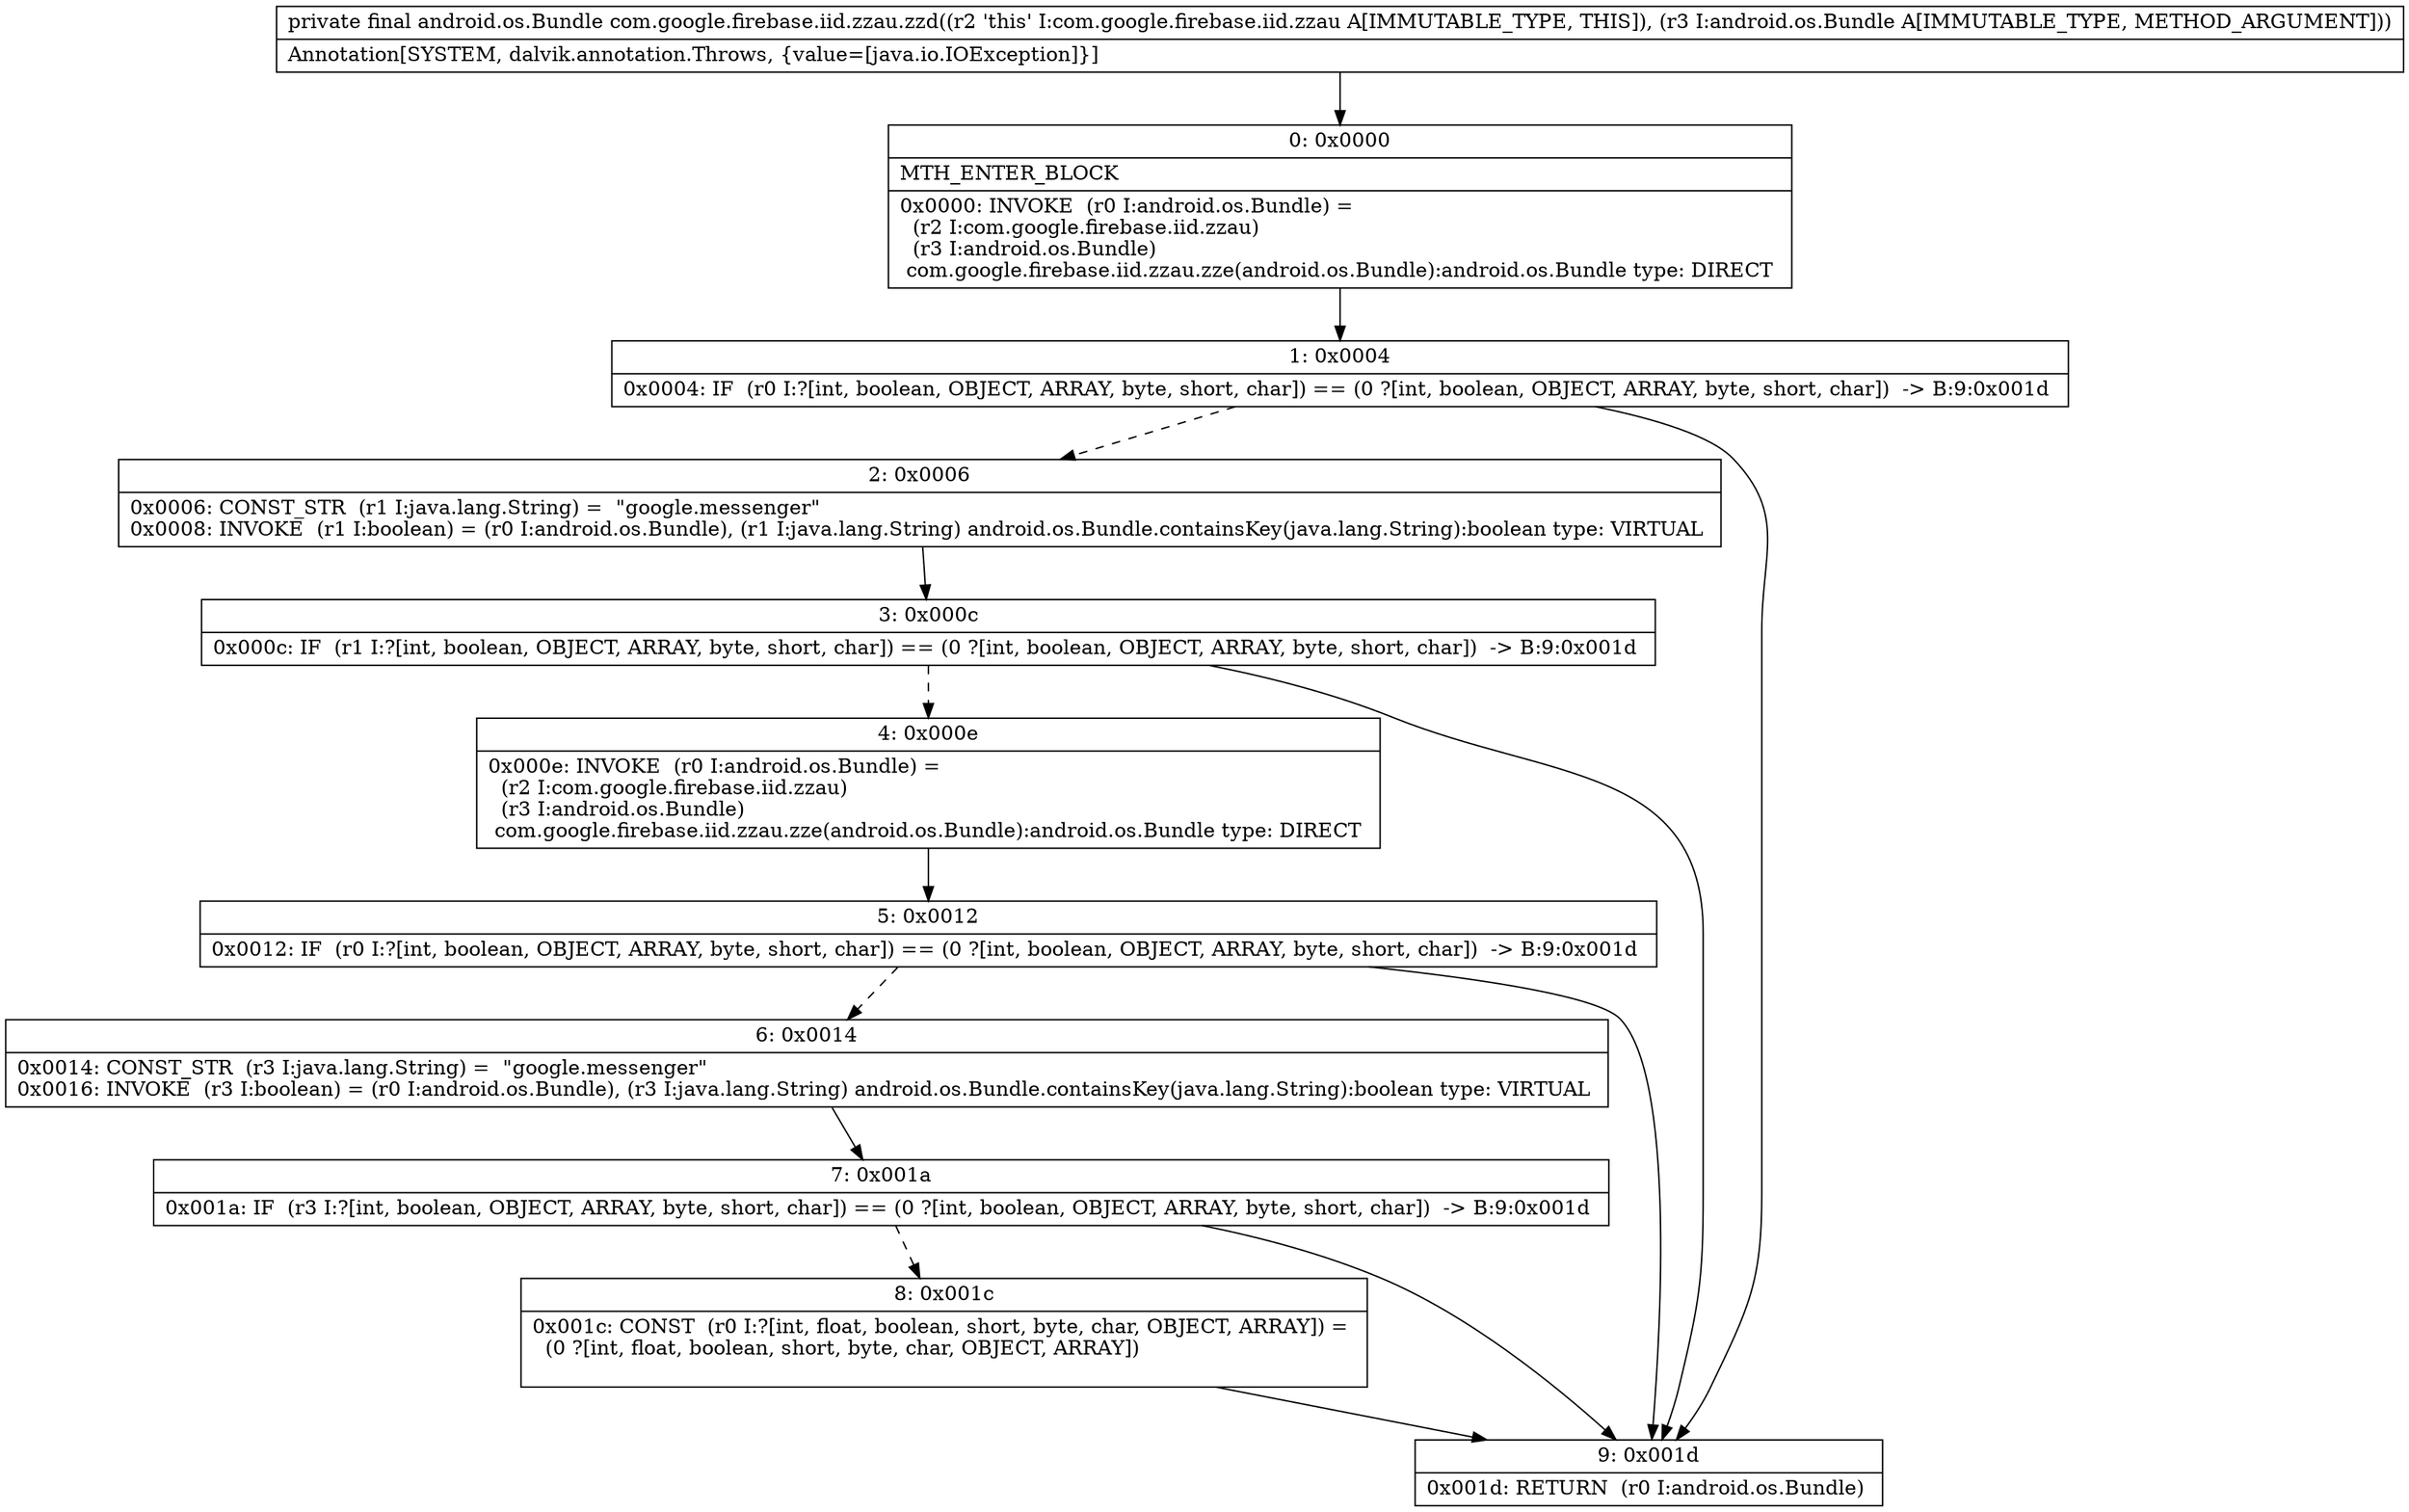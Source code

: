 digraph "CFG forcom.google.firebase.iid.zzau.zzd(Landroid\/os\/Bundle;)Landroid\/os\/Bundle;" {
Node_0 [shape=record,label="{0\:\ 0x0000|MTH_ENTER_BLOCK\l|0x0000: INVOKE  (r0 I:android.os.Bundle) = \l  (r2 I:com.google.firebase.iid.zzau)\l  (r3 I:android.os.Bundle)\l com.google.firebase.iid.zzau.zze(android.os.Bundle):android.os.Bundle type: DIRECT \l}"];
Node_1 [shape=record,label="{1\:\ 0x0004|0x0004: IF  (r0 I:?[int, boolean, OBJECT, ARRAY, byte, short, char]) == (0 ?[int, boolean, OBJECT, ARRAY, byte, short, char])  \-\> B:9:0x001d \l}"];
Node_2 [shape=record,label="{2\:\ 0x0006|0x0006: CONST_STR  (r1 I:java.lang.String) =  \"google.messenger\" \l0x0008: INVOKE  (r1 I:boolean) = (r0 I:android.os.Bundle), (r1 I:java.lang.String) android.os.Bundle.containsKey(java.lang.String):boolean type: VIRTUAL \l}"];
Node_3 [shape=record,label="{3\:\ 0x000c|0x000c: IF  (r1 I:?[int, boolean, OBJECT, ARRAY, byte, short, char]) == (0 ?[int, boolean, OBJECT, ARRAY, byte, short, char])  \-\> B:9:0x001d \l}"];
Node_4 [shape=record,label="{4\:\ 0x000e|0x000e: INVOKE  (r0 I:android.os.Bundle) = \l  (r2 I:com.google.firebase.iid.zzau)\l  (r3 I:android.os.Bundle)\l com.google.firebase.iid.zzau.zze(android.os.Bundle):android.os.Bundle type: DIRECT \l}"];
Node_5 [shape=record,label="{5\:\ 0x0012|0x0012: IF  (r0 I:?[int, boolean, OBJECT, ARRAY, byte, short, char]) == (0 ?[int, boolean, OBJECT, ARRAY, byte, short, char])  \-\> B:9:0x001d \l}"];
Node_6 [shape=record,label="{6\:\ 0x0014|0x0014: CONST_STR  (r3 I:java.lang.String) =  \"google.messenger\" \l0x0016: INVOKE  (r3 I:boolean) = (r0 I:android.os.Bundle), (r3 I:java.lang.String) android.os.Bundle.containsKey(java.lang.String):boolean type: VIRTUAL \l}"];
Node_7 [shape=record,label="{7\:\ 0x001a|0x001a: IF  (r3 I:?[int, boolean, OBJECT, ARRAY, byte, short, char]) == (0 ?[int, boolean, OBJECT, ARRAY, byte, short, char])  \-\> B:9:0x001d \l}"];
Node_8 [shape=record,label="{8\:\ 0x001c|0x001c: CONST  (r0 I:?[int, float, boolean, short, byte, char, OBJECT, ARRAY]) = \l  (0 ?[int, float, boolean, short, byte, char, OBJECT, ARRAY])\l \l}"];
Node_9 [shape=record,label="{9\:\ 0x001d|0x001d: RETURN  (r0 I:android.os.Bundle) \l}"];
MethodNode[shape=record,label="{private final android.os.Bundle com.google.firebase.iid.zzau.zzd((r2 'this' I:com.google.firebase.iid.zzau A[IMMUTABLE_TYPE, THIS]), (r3 I:android.os.Bundle A[IMMUTABLE_TYPE, METHOD_ARGUMENT]))  | Annotation[SYSTEM, dalvik.annotation.Throws, \{value=[java.io.IOException]\}]\l}"];
MethodNode -> Node_0;
Node_0 -> Node_1;
Node_1 -> Node_2[style=dashed];
Node_1 -> Node_9;
Node_2 -> Node_3;
Node_3 -> Node_4[style=dashed];
Node_3 -> Node_9;
Node_4 -> Node_5;
Node_5 -> Node_6[style=dashed];
Node_5 -> Node_9;
Node_6 -> Node_7;
Node_7 -> Node_8[style=dashed];
Node_7 -> Node_9;
Node_8 -> Node_9;
}

